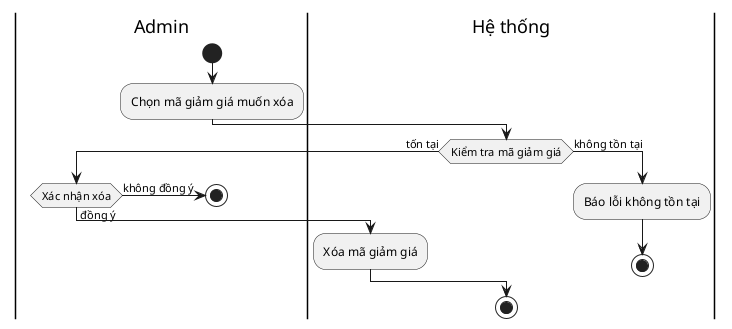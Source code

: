 @startuml
|Admin|
start
:Chọn mã giảm giá muốn xóa;
|Hệ thống|
if (Kiểm tra mã giảm giá) then (tốn tại)
|Admin|
if (Xác nhận xóa) then (đồng ý)
|Hệ thống|
:Xóa mã giảm giá;
else (không đồng ý)
|Admin|
stop
endif
else (không tồn tại)
|Hệ thống|
:Báo lỗi không tồn tại;
stop
endif

stop

@enduml